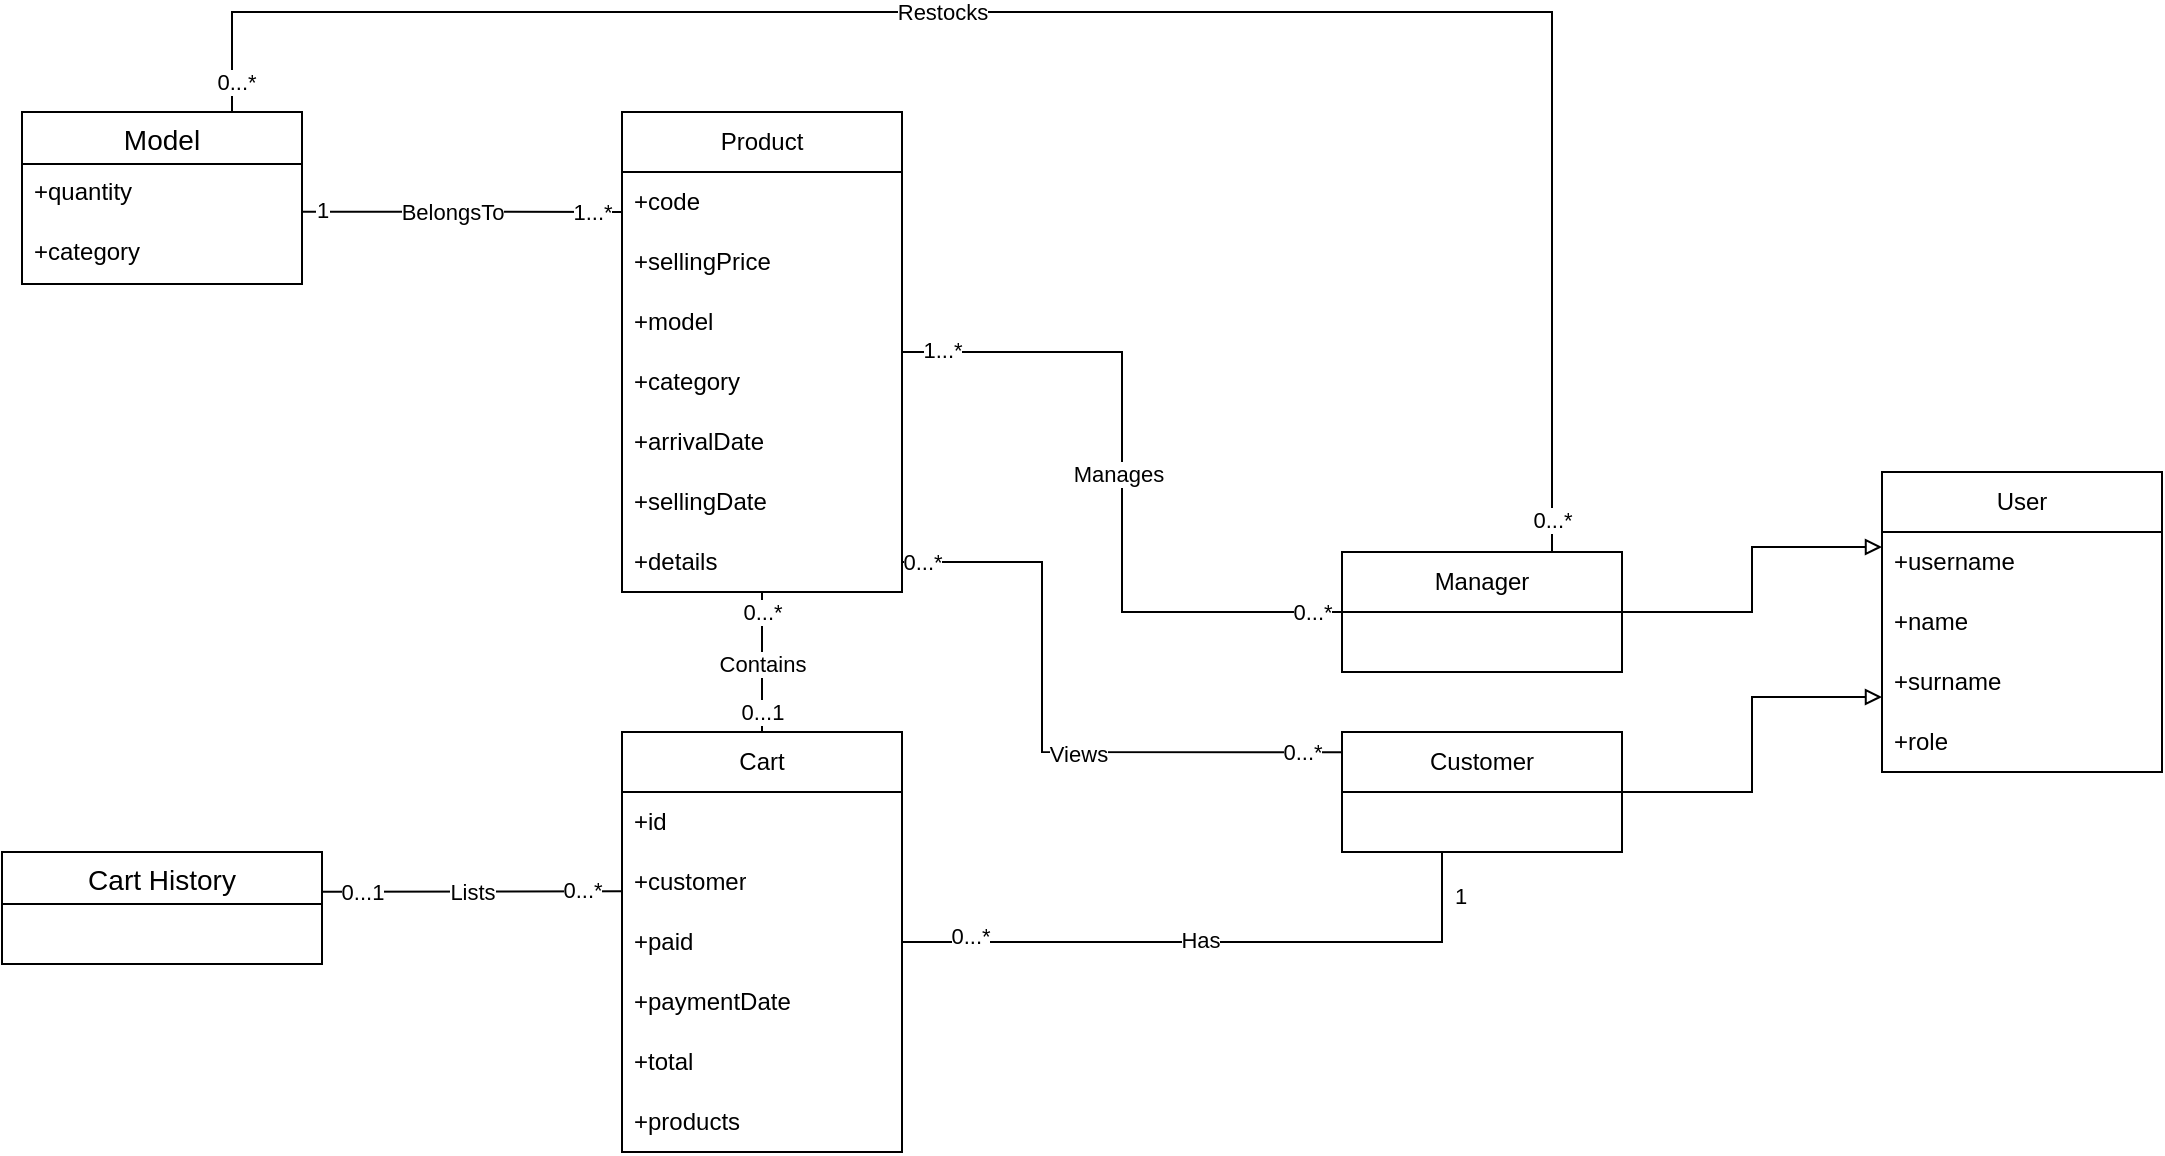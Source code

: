 <mxfile version="24.2.5" type="device">
  <diagram id="C5RBs43oDa-KdzZeNtuy" name="Page-1">
    <mxGraphModel dx="1327" dy="304" grid="1" gridSize="10" guides="1" tooltips="1" connect="1" arrows="1" fold="1" page="1" pageScale="1" pageWidth="827" pageHeight="1169" math="0" shadow="0">
      <root>
        <mxCell id="WIyWlLk6GJQsqaUBKTNV-0" />
        <mxCell id="WIyWlLk6GJQsqaUBKTNV-1" parent="WIyWlLk6GJQsqaUBKTNV-0" />
        <mxCell id="t7jjxHOYT7Rr9pakZnZM-1" style="edgeStyle=orthogonalEdgeStyle;rounded=0;orthogonalLoop=1;jettySize=auto;html=1;entryX=1;entryY=0.5;entryDx=0;entryDy=0;endArrow=none;endFill=0;exitX=0;exitY=0.5;exitDx=0;exitDy=0;" parent="WIyWlLk6GJQsqaUBKTNV-1" source="SARtFGewvBgr_fSRfrZv-0" target="_29-zOQu-uZAErQ8ES41-5" edge="1">
          <mxGeometry relative="1" as="geometry">
            <mxPoint x="380" y="336.857" as="sourcePoint" />
          </mxGeometry>
        </mxCell>
        <mxCell id="t7jjxHOYT7Rr9pakZnZM-5" value="Manages" style="edgeLabel;html=1;align=center;verticalAlign=middle;resizable=0;points=[];" parent="t7jjxHOYT7Rr9pakZnZM-1" vertex="1" connectable="0">
          <mxGeometry x="0.023" y="2" relative="1" as="geometry">
            <mxPoint as="offset" />
          </mxGeometry>
        </mxCell>
        <mxCell id="t7jjxHOYT7Rr9pakZnZM-6" value="1...*" style="edgeLabel;html=1;align=center;verticalAlign=middle;resizable=0;points=[];" parent="t7jjxHOYT7Rr9pakZnZM-1" vertex="1" connectable="0">
          <mxGeometry x="0.953" y="-1" relative="1" as="geometry">
            <mxPoint x="12" as="offset" />
          </mxGeometry>
        </mxCell>
        <mxCell id="t7jjxHOYT7Rr9pakZnZM-7" value="0...*" style="edgeLabel;html=1;align=center;verticalAlign=middle;resizable=0;points=[];" parent="t7jjxHOYT7Rr9pakZnZM-1" vertex="1" connectable="0">
          <mxGeometry x="-0.914" relative="1" as="geometry">
            <mxPoint as="offset" />
          </mxGeometry>
        </mxCell>
        <mxCell id="_29-zOQu-uZAErQ8ES41-0" value="User" style="swimlane;fontStyle=0;childLayout=stackLayout;horizontal=1;startSize=30;horizontalStack=0;resizeParent=1;resizeParentMax=0;resizeLast=0;collapsible=1;marginBottom=0;whiteSpace=wrap;html=1;" parent="WIyWlLk6GJQsqaUBKTNV-1" vertex="1">
          <mxGeometry x="660" y="270" width="140" height="150" as="geometry">
            <mxRectangle x="660" y="300" width="70" height="30" as="alternateBounds" />
          </mxGeometry>
        </mxCell>
        <mxCell id="_29-zOQu-uZAErQ8ES41-1" value="+username" style="text;strokeColor=none;fillColor=none;align=left;verticalAlign=middle;spacingLeft=4;spacingRight=4;overflow=hidden;points=[[0,0.5],[1,0.5]];portConstraint=eastwest;rotatable=0;whiteSpace=wrap;html=1;" parent="_29-zOQu-uZAErQ8ES41-0" vertex="1">
          <mxGeometry y="30" width="140" height="30" as="geometry" />
        </mxCell>
        <mxCell id="_29-zOQu-uZAErQ8ES41-2" value="+name" style="text;strokeColor=none;fillColor=none;align=left;verticalAlign=middle;spacingLeft=4;spacingRight=4;overflow=hidden;points=[[0,0.5],[1,0.5]];portConstraint=eastwest;rotatable=0;whiteSpace=wrap;html=1;" parent="_29-zOQu-uZAErQ8ES41-0" vertex="1">
          <mxGeometry y="60" width="140" height="30" as="geometry" />
        </mxCell>
        <mxCell id="_29-zOQu-uZAErQ8ES41-3" value="+surname" style="text;strokeColor=none;fillColor=none;align=left;verticalAlign=middle;spacingLeft=4;spacingRight=4;overflow=hidden;points=[[0,0.5],[1,0.5]];portConstraint=eastwest;rotatable=0;whiteSpace=wrap;html=1;" parent="_29-zOQu-uZAErQ8ES41-0" vertex="1">
          <mxGeometry y="90" width="140" height="30" as="geometry" />
        </mxCell>
        <mxCell id="_29-zOQu-uZAErQ8ES41-4" value="+role" style="text;strokeColor=none;fillColor=none;align=left;verticalAlign=middle;spacingLeft=4;spacingRight=4;overflow=hidden;points=[[0,0.5],[1,0.5]];portConstraint=eastwest;rotatable=0;whiteSpace=wrap;html=1;" parent="_29-zOQu-uZAErQ8ES41-0" vertex="1">
          <mxGeometry y="120" width="140" height="30" as="geometry" />
        </mxCell>
        <mxCell id="_29-zOQu-uZAErQ8ES41-22" style="edgeStyle=orthogonalEdgeStyle;rounded=0;orthogonalLoop=1;jettySize=auto;html=1;exitX=0.5;exitY=1;exitDx=0;exitDy=0;entryX=0.5;entryY=0;entryDx=0;entryDy=0;endArrow=none;endFill=0;" parent="WIyWlLk6GJQsqaUBKTNV-1" source="_29-zOQu-uZAErQ8ES41-5" target="_29-zOQu-uZAErQ8ES41-13" edge="1">
          <mxGeometry relative="1" as="geometry" />
        </mxCell>
        <mxCell id="_29-zOQu-uZAErQ8ES41-23" value="0...1" style="edgeLabel;html=1;align=center;verticalAlign=middle;resizable=0;points=[];" parent="_29-zOQu-uZAErQ8ES41-22" vertex="1" connectable="0">
          <mxGeometry x="0.835" y="1" relative="1" as="geometry">
            <mxPoint x="-1" y="-4" as="offset" />
          </mxGeometry>
        </mxCell>
        <mxCell id="_29-zOQu-uZAErQ8ES41-25" value="0...*" style="edgeLabel;html=1;align=center;verticalAlign=middle;resizable=0;points=[];" parent="_29-zOQu-uZAErQ8ES41-22" vertex="1" connectable="0">
          <mxGeometry x="-0.864" relative="1" as="geometry">
            <mxPoint y="5" as="offset" />
          </mxGeometry>
        </mxCell>
        <mxCell id="ROy06PXfQjZ0QGiv5AQE-1" value="Contains" style="edgeLabel;html=1;align=center;verticalAlign=middle;resizable=0;points=[];" vertex="1" connectable="0" parent="_29-zOQu-uZAErQ8ES41-22">
          <mxGeometry x="0.028" y="-3" relative="1" as="geometry">
            <mxPoint x="3" as="offset" />
          </mxGeometry>
        </mxCell>
        <mxCell id="_29-zOQu-uZAErQ8ES41-5" value="Product" style="swimlane;fontStyle=0;childLayout=stackLayout;horizontal=1;startSize=30;horizontalStack=0;resizeParent=1;resizeParentMax=0;resizeLast=0;collapsible=1;marginBottom=0;whiteSpace=wrap;html=1;" parent="WIyWlLk6GJQsqaUBKTNV-1" vertex="1">
          <mxGeometry x="30" y="90" width="140" height="240" as="geometry">
            <mxRectangle x="30" y="90" width="80" height="30" as="alternateBounds" />
          </mxGeometry>
        </mxCell>
        <mxCell id="_29-zOQu-uZAErQ8ES41-6" value="+code" style="text;strokeColor=none;fillColor=none;align=left;verticalAlign=middle;spacingLeft=4;spacingRight=4;overflow=hidden;points=[[0,0.5],[1,0.5]];portConstraint=eastwest;rotatable=0;whiteSpace=wrap;html=1;" parent="_29-zOQu-uZAErQ8ES41-5" vertex="1">
          <mxGeometry y="30" width="140" height="30" as="geometry" />
        </mxCell>
        <mxCell id="_29-zOQu-uZAErQ8ES41-7" value="+sellingPrice" style="text;strokeColor=none;fillColor=none;align=left;verticalAlign=middle;spacingLeft=4;spacingRight=4;overflow=hidden;points=[[0,0.5],[1,0.5]];portConstraint=eastwest;rotatable=0;whiteSpace=wrap;html=1;" parent="_29-zOQu-uZAErQ8ES41-5" vertex="1">
          <mxGeometry y="60" width="140" height="30" as="geometry" />
        </mxCell>
        <mxCell id="_29-zOQu-uZAErQ8ES41-8" value="+model" style="text;strokeColor=none;fillColor=none;align=left;verticalAlign=middle;spacingLeft=4;spacingRight=4;overflow=hidden;points=[[0,0.5],[1,0.5]];portConstraint=eastwest;rotatable=0;whiteSpace=wrap;html=1;" parent="_29-zOQu-uZAErQ8ES41-5" vertex="1">
          <mxGeometry y="90" width="140" height="30" as="geometry" />
        </mxCell>
        <mxCell id="_29-zOQu-uZAErQ8ES41-9" value="+category" style="text;strokeColor=none;fillColor=none;align=left;verticalAlign=middle;spacingLeft=4;spacingRight=4;overflow=hidden;points=[[0,0.5],[1,0.5]];portConstraint=eastwest;rotatable=0;whiteSpace=wrap;html=1;" parent="_29-zOQu-uZAErQ8ES41-5" vertex="1">
          <mxGeometry y="120" width="140" height="30" as="geometry" />
        </mxCell>
        <mxCell id="_29-zOQu-uZAErQ8ES41-10" value="+arrivalDate" style="text;strokeColor=none;fillColor=none;align=left;verticalAlign=middle;spacingLeft=4;spacingRight=4;overflow=hidden;points=[[0,0.5],[1,0.5]];portConstraint=eastwest;rotatable=0;whiteSpace=wrap;html=1;" parent="_29-zOQu-uZAErQ8ES41-5" vertex="1">
          <mxGeometry y="150" width="140" height="30" as="geometry" />
        </mxCell>
        <mxCell id="_29-zOQu-uZAErQ8ES41-11" value="+sellingDate" style="text;strokeColor=none;fillColor=none;align=left;verticalAlign=middle;spacingLeft=4;spacingRight=4;overflow=hidden;points=[[0,0.5],[1,0.5]];portConstraint=eastwest;rotatable=0;whiteSpace=wrap;html=1;" parent="_29-zOQu-uZAErQ8ES41-5" vertex="1">
          <mxGeometry y="180" width="140" height="30" as="geometry" />
        </mxCell>
        <mxCell id="_29-zOQu-uZAErQ8ES41-12" value="+details" style="text;strokeColor=none;fillColor=none;align=left;verticalAlign=middle;spacingLeft=4;spacingRight=4;overflow=hidden;points=[[0,0.5],[1,0.5]];portConstraint=eastwest;rotatable=0;whiteSpace=wrap;html=1;" parent="_29-zOQu-uZAErQ8ES41-5" vertex="1">
          <mxGeometry y="210" width="140" height="30" as="geometry" />
        </mxCell>
        <mxCell id="_29-zOQu-uZAErQ8ES41-26" style="edgeStyle=orthogonalEdgeStyle;rounded=0;orthogonalLoop=1;jettySize=auto;html=1;exitX=1;exitY=0.5;exitDx=0;exitDy=0;endArrow=none;endFill=0;" parent="WIyWlLk6GJQsqaUBKTNV-1" source="_29-zOQu-uZAErQ8ES41-13" edge="1">
          <mxGeometry relative="1" as="geometry">
            <mxPoint x="440" y="460" as="targetPoint" />
            <Array as="points">
              <mxPoint x="440" y="505" />
            </Array>
          </mxGeometry>
        </mxCell>
        <mxCell id="54HP9XvDNRvb0u6FqdEc-0" value="0...*" style="edgeLabel;html=1;align=center;verticalAlign=middle;resizable=0;points=[];" parent="_29-zOQu-uZAErQ8ES41-26" vertex="1" connectable="0">
          <mxGeometry x="-0.81" y="3" relative="1" as="geometry">
            <mxPoint x="4" as="offset" />
          </mxGeometry>
        </mxCell>
        <mxCell id="54HP9XvDNRvb0u6FqdEc-1" value="1" style="edgeLabel;html=1;align=center;verticalAlign=middle;resizable=0;points=[];" parent="_29-zOQu-uZAErQ8ES41-26" vertex="1" connectable="0">
          <mxGeometry x="0.863" y="1" relative="1" as="geometry">
            <mxPoint x="10" as="offset" />
          </mxGeometry>
        </mxCell>
        <mxCell id="ROy06PXfQjZ0QGiv5AQE-22" value="Has" style="edgeLabel;html=1;align=center;verticalAlign=middle;resizable=0;points=[];" vertex="1" connectable="0" parent="_29-zOQu-uZAErQ8ES41-26">
          <mxGeometry x="-0.056" y="1" relative="1" as="geometry">
            <mxPoint as="offset" />
          </mxGeometry>
        </mxCell>
        <mxCell id="_29-zOQu-uZAErQ8ES41-13" value="Cart" style="swimlane;fontStyle=0;childLayout=stackLayout;horizontal=1;startSize=30;horizontalStack=0;resizeParent=1;resizeParentMax=0;resizeLast=0;collapsible=1;marginBottom=0;whiteSpace=wrap;html=1;" parent="WIyWlLk6GJQsqaUBKTNV-1" vertex="1">
          <mxGeometry x="30" y="400" width="140" height="210" as="geometry">
            <mxRectangle x="70" y="395" width="60" height="30" as="alternateBounds" />
          </mxGeometry>
        </mxCell>
        <mxCell id="_29-zOQu-uZAErQ8ES41-14" value="+id" style="text;strokeColor=none;fillColor=none;align=left;verticalAlign=middle;spacingLeft=4;spacingRight=4;overflow=hidden;points=[[0,0.5],[1,0.5]];portConstraint=eastwest;rotatable=0;whiteSpace=wrap;html=1;" parent="_29-zOQu-uZAErQ8ES41-13" vertex="1">
          <mxGeometry y="30" width="140" height="30" as="geometry" />
        </mxCell>
        <mxCell id="_29-zOQu-uZAErQ8ES41-15" value="+customer" style="text;strokeColor=none;fillColor=none;align=left;verticalAlign=middle;spacingLeft=4;spacingRight=4;overflow=hidden;points=[[0,0.5],[1,0.5]];portConstraint=eastwest;rotatable=0;whiteSpace=wrap;html=1;" parent="_29-zOQu-uZAErQ8ES41-13" vertex="1">
          <mxGeometry y="60" width="140" height="30" as="geometry" />
        </mxCell>
        <mxCell id="_29-zOQu-uZAErQ8ES41-16" value="+paid" style="text;strokeColor=none;fillColor=none;align=left;verticalAlign=middle;spacingLeft=4;spacingRight=4;overflow=hidden;points=[[0,0.5],[1,0.5]];portConstraint=eastwest;rotatable=0;whiteSpace=wrap;html=1;" parent="_29-zOQu-uZAErQ8ES41-13" vertex="1">
          <mxGeometry y="90" width="140" height="30" as="geometry" />
        </mxCell>
        <mxCell id="_29-zOQu-uZAErQ8ES41-17" value="+paymentDate" style="text;strokeColor=none;fillColor=none;align=left;verticalAlign=middle;spacingLeft=4;spacingRight=4;overflow=hidden;points=[[0,0.5],[1,0.5]];portConstraint=eastwest;rotatable=0;whiteSpace=wrap;html=1;" parent="_29-zOQu-uZAErQ8ES41-13" vertex="1">
          <mxGeometry y="120" width="140" height="30" as="geometry" />
        </mxCell>
        <mxCell id="_29-zOQu-uZAErQ8ES41-18" value="+total" style="text;strokeColor=none;fillColor=none;align=left;verticalAlign=middle;spacingLeft=4;spacingRight=4;overflow=hidden;points=[[0,0.5],[1,0.5]];portConstraint=eastwest;rotatable=0;whiteSpace=wrap;html=1;" parent="_29-zOQu-uZAErQ8ES41-13" vertex="1">
          <mxGeometry y="150" width="140" height="30" as="geometry" />
        </mxCell>
        <mxCell id="_29-zOQu-uZAErQ8ES41-19" value="+products" style="text;strokeColor=none;fillColor=none;align=left;verticalAlign=middle;spacingLeft=4;spacingRight=4;overflow=hidden;points=[[0,0.5],[1,0.5]];portConstraint=eastwest;rotatable=0;whiteSpace=wrap;html=1;" parent="_29-zOQu-uZAErQ8ES41-13" vertex="1">
          <mxGeometry y="180" width="140" height="30" as="geometry" />
        </mxCell>
        <mxCell id="SARtFGewvBgr_fSRfrZv-9" style="edgeStyle=orthogonalEdgeStyle;rounded=0;orthogonalLoop=1;jettySize=auto;html=1;exitX=1;exitY=0.5;exitDx=0;exitDy=0;entryX=0;entryY=0.25;entryDx=0;entryDy=0;endArrow=block;endFill=0;" parent="WIyWlLk6GJQsqaUBKTNV-1" source="SARtFGewvBgr_fSRfrZv-0" target="_29-zOQu-uZAErQ8ES41-0" edge="1">
          <mxGeometry relative="1" as="geometry" />
        </mxCell>
        <mxCell id="SARtFGewvBgr_fSRfrZv-0" value="Manager" style="swimlane;fontStyle=0;childLayout=stackLayout;horizontal=1;startSize=30;horizontalStack=0;resizeParent=1;resizeParentMax=0;resizeLast=0;collapsible=1;marginBottom=0;whiteSpace=wrap;html=1;" parent="WIyWlLk6GJQsqaUBKTNV-1" vertex="1">
          <mxGeometry x="390" y="310" width="140" height="60" as="geometry">
            <mxRectangle x="400" y="330" width="90" height="30" as="alternateBounds" />
          </mxGeometry>
        </mxCell>
        <mxCell id="SARtFGewvBgr_fSRfrZv-8" style="edgeStyle=orthogonalEdgeStyle;rounded=0;orthogonalLoop=1;jettySize=auto;html=1;exitX=1;exitY=0.5;exitDx=0;exitDy=0;entryX=0;entryY=0.75;entryDx=0;entryDy=0;endArrow=block;endFill=0;" parent="WIyWlLk6GJQsqaUBKTNV-1" source="SARtFGewvBgr_fSRfrZv-4" target="_29-zOQu-uZAErQ8ES41-0" edge="1">
          <mxGeometry relative="1" as="geometry" />
        </mxCell>
        <mxCell id="SARtFGewvBgr_fSRfrZv-4" value="Customer" style="swimlane;fontStyle=0;childLayout=stackLayout;horizontal=1;startSize=30;horizontalStack=0;resizeParent=1;resizeParentMax=0;resizeLast=0;collapsible=1;marginBottom=0;whiteSpace=wrap;html=1;" parent="WIyWlLk6GJQsqaUBKTNV-1" vertex="1">
          <mxGeometry x="390" y="400" width="140" height="60" as="geometry">
            <mxRectangle x="410" y="400" width="90" height="30" as="alternateBounds" />
          </mxGeometry>
        </mxCell>
        <mxCell id="ROy06PXfQjZ0QGiv5AQE-2" value="" style="endArrow=none;html=1;rounded=0;exitX=1;exitY=0.5;exitDx=0;exitDy=0;entryX=0;entryY=0.169;entryDx=0;entryDy=0;entryPerimeter=0;" edge="1" parent="WIyWlLk6GJQsqaUBKTNV-1" source="_29-zOQu-uZAErQ8ES41-12" target="SARtFGewvBgr_fSRfrZv-4">
          <mxGeometry width="50" height="50" relative="1" as="geometry">
            <mxPoint x="310" y="430" as="sourcePoint" />
            <mxPoint x="360" y="380" as="targetPoint" />
            <Array as="points">
              <mxPoint x="240" y="315" />
              <mxPoint x="240" y="410" />
            </Array>
          </mxGeometry>
        </mxCell>
        <mxCell id="ROy06PXfQjZ0QGiv5AQE-3" value="Views" style="edgeLabel;html=1;align=center;verticalAlign=middle;resizable=0;points=[];" vertex="1" connectable="0" parent="ROy06PXfQjZ0QGiv5AQE-2">
          <mxGeometry x="0.161" y="-1" relative="1" as="geometry">
            <mxPoint as="offset" />
          </mxGeometry>
        </mxCell>
        <mxCell id="ROy06PXfQjZ0QGiv5AQE-4" value="0...*" style="edgeLabel;html=1;align=center;verticalAlign=middle;resizable=0;points=[];" vertex="1" connectable="0" parent="ROy06PXfQjZ0QGiv5AQE-2">
          <mxGeometry x="-0.958" relative="1" as="geometry">
            <mxPoint x="3" as="offset" />
          </mxGeometry>
        </mxCell>
        <mxCell id="ROy06PXfQjZ0QGiv5AQE-5" value="0...*" style="edgeLabel;html=1;align=center;verticalAlign=middle;resizable=0;points=[];" vertex="1" connectable="0" parent="ROy06PXfQjZ0QGiv5AQE-2">
          <mxGeometry x="0.949" relative="1" as="geometry">
            <mxPoint x="-12" as="offset" />
          </mxGeometry>
        </mxCell>
        <mxCell id="ROy06PXfQjZ0QGiv5AQE-6" value="Model" style="swimlane;fontStyle=0;childLayout=stackLayout;horizontal=1;startSize=26;horizontalStack=0;resizeParent=1;resizeParentMax=0;resizeLast=0;collapsible=1;marginBottom=0;align=center;fontSize=14;" vertex="1" parent="WIyWlLk6GJQsqaUBKTNV-1">
          <mxGeometry x="-270" y="90" width="140" height="86" as="geometry" />
        </mxCell>
        <mxCell id="ROy06PXfQjZ0QGiv5AQE-7" value="+quantity" style="text;strokeColor=none;fillColor=none;spacingLeft=4;spacingRight=4;overflow=hidden;rotatable=0;points=[[0,0.5],[1,0.5]];portConstraint=eastwest;fontSize=12;whiteSpace=wrap;html=1;" vertex="1" parent="ROy06PXfQjZ0QGiv5AQE-6">
          <mxGeometry y="26" width="140" height="30" as="geometry" />
        </mxCell>
        <mxCell id="ROy06PXfQjZ0QGiv5AQE-8" value="+category" style="text;strokeColor=none;fillColor=none;spacingLeft=4;spacingRight=4;overflow=hidden;rotatable=0;points=[[0,0.5],[1,0.5]];portConstraint=eastwest;fontSize=12;whiteSpace=wrap;html=1;" vertex="1" parent="ROy06PXfQjZ0QGiv5AQE-6">
          <mxGeometry y="56" width="140" height="30" as="geometry" />
        </mxCell>
        <mxCell id="ROy06PXfQjZ0QGiv5AQE-9" value="" style="endArrow=none;html=1;rounded=0;exitX=1.001;exitY=0.794;exitDx=0;exitDy=0;exitPerimeter=0;entryX=0;entryY=0.665;entryDx=0;entryDy=0;entryPerimeter=0;" edge="1" parent="WIyWlLk6GJQsqaUBKTNV-1" source="ROy06PXfQjZ0QGiv5AQE-7" target="_29-zOQu-uZAErQ8ES41-6">
          <mxGeometry width="50" height="50" relative="1" as="geometry">
            <mxPoint x="-110" y="140" as="sourcePoint" />
            <mxPoint x="20" y="140" as="targetPoint" />
          </mxGeometry>
        </mxCell>
        <mxCell id="ROy06PXfQjZ0QGiv5AQE-10" value="BelongsTo" style="edgeLabel;html=1;align=center;verticalAlign=middle;resizable=0;points=[];" vertex="1" connectable="0" parent="ROy06PXfQjZ0QGiv5AQE-9">
          <mxGeometry x="-0.007" y="-2" relative="1" as="geometry">
            <mxPoint x="-5" y="-2" as="offset" />
          </mxGeometry>
        </mxCell>
        <mxCell id="ROy06PXfQjZ0QGiv5AQE-11" value="1" style="edgeLabel;html=1;align=center;verticalAlign=middle;resizable=0;points=[];" vertex="1" connectable="0" parent="ROy06PXfQjZ0QGiv5AQE-9">
          <mxGeometry x="-0.781" y="1" relative="1" as="geometry">
            <mxPoint x="-8" as="offset" />
          </mxGeometry>
        </mxCell>
        <mxCell id="ROy06PXfQjZ0QGiv5AQE-12" value="1...*" style="edgeLabel;html=1;align=center;verticalAlign=middle;resizable=0;points=[];" vertex="1" connectable="0" parent="ROy06PXfQjZ0QGiv5AQE-9">
          <mxGeometry x="0.811" relative="1" as="geometry">
            <mxPoint as="offset" />
          </mxGeometry>
        </mxCell>
        <mxCell id="ROy06PXfQjZ0QGiv5AQE-13" value="" style="endArrow=none;html=1;rounded=0;entryX=0.75;entryY=0;entryDx=0;entryDy=0;exitX=0.75;exitY=0;exitDx=0;exitDy=0;" edge="1" parent="WIyWlLk6GJQsqaUBKTNV-1" source="SARtFGewvBgr_fSRfrZv-0" target="ROy06PXfQjZ0QGiv5AQE-6">
          <mxGeometry width="50" height="50" relative="1" as="geometry">
            <mxPoint x="360" y="41" as="sourcePoint" />
            <mxPoint x="160" y="-190" as="targetPoint" />
            <Array as="points">
              <mxPoint x="495" y="40" />
              <mxPoint x="-165" y="40" />
            </Array>
          </mxGeometry>
        </mxCell>
        <mxCell id="ROy06PXfQjZ0QGiv5AQE-14" value="Restocks" style="edgeLabel;html=1;align=center;verticalAlign=middle;resizable=0;points=[];" vertex="1" connectable="0" parent="ROy06PXfQjZ0QGiv5AQE-13">
          <mxGeometry x="0.088" y="1" relative="1" as="geometry">
            <mxPoint x="-42" y="-1" as="offset" />
          </mxGeometry>
        </mxCell>
        <mxCell id="ROy06PXfQjZ0QGiv5AQE-15" value="0...*" style="edgeLabel;html=1;align=center;verticalAlign=middle;resizable=0;points=[];" vertex="1" connectable="0" parent="ROy06PXfQjZ0QGiv5AQE-13">
          <mxGeometry x="0.968" y="2" relative="1" as="geometry">
            <mxPoint as="offset" />
          </mxGeometry>
        </mxCell>
        <mxCell id="ROy06PXfQjZ0QGiv5AQE-16" value="0...*" style="edgeLabel;html=1;align=center;verticalAlign=middle;resizable=0;points=[];" vertex="1" connectable="0" parent="ROy06PXfQjZ0QGiv5AQE-13">
          <mxGeometry x="-0.966" relative="1" as="geometry">
            <mxPoint as="offset" />
          </mxGeometry>
        </mxCell>
        <mxCell id="ROy06PXfQjZ0QGiv5AQE-17" value="Cart History" style="swimlane;fontStyle=0;childLayout=stackLayout;horizontal=1;startSize=26;horizontalStack=0;resizeParent=1;resizeParentMax=0;resizeLast=0;collapsible=1;marginBottom=0;align=center;fontSize=14;" vertex="1" parent="WIyWlLk6GJQsqaUBKTNV-1">
          <mxGeometry x="-280" y="460" width="160" height="56" as="geometry" />
        </mxCell>
        <mxCell id="ROy06PXfQjZ0QGiv5AQE-18" value="" style="endArrow=none;html=1;rounded=0;exitX=1;exitY=0.354;exitDx=0;exitDy=0;exitPerimeter=0;entryX=-0.001;entryY=0.656;entryDx=0;entryDy=0;entryPerimeter=0;" edge="1" parent="WIyWlLk6GJQsqaUBKTNV-1" source="ROy06PXfQjZ0QGiv5AQE-17" target="_29-zOQu-uZAErQ8ES41-15">
          <mxGeometry width="50" height="50" relative="1" as="geometry">
            <mxPoint x="-110.0" y="479.992" as="sourcePoint" />
            <mxPoint x="-10" y="510" as="targetPoint" />
          </mxGeometry>
        </mxCell>
        <mxCell id="ROy06PXfQjZ0QGiv5AQE-19" value="Lists" style="edgeLabel;html=1;align=center;verticalAlign=middle;resizable=0;points=[];" vertex="1" connectable="0" parent="ROy06PXfQjZ0QGiv5AQE-18">
          <mxGeometry x="-0.0" relative="1" as="geometry">
            <mxPoint as="offset" />
          </mxGeometry>
        </mxCell>
        <mxCell id="ROy06PXfQjZ0QGiv5AQE-20" value="0...1" style="edgeLabel;html=1;align=center;verticalAlign=middle;resizable=0;points=[];" vertex="1" connectable="0" parent="ROy06PXfQjZ0QGiv5AQE-18">
          <mxGeometry x="-0.899" relative="1" as="geometry">
            <mxPoint x="12" as="offset" />
          </mxGeometry>
        </mxCell>
        <mxCell id="ROy06PXfQjZ0QGiv5AQE-21" value="0...*" style="edgeLabel;html=1;align=center;verticalAlign=middle;resizable=0;points=[];" vertex="1" connectable="0" parent="ROy06PXfQjZ0QGiv5AQE-18">
          <mxGeometry x="0.852" y="1" relative="1" as="geometry">
            <mxPoint x="-9" as="offset" />
          </mxGeometry>
        </mxCell>
      </root>
    </mxGraphModel>
  </diagram>
</mxfile>
